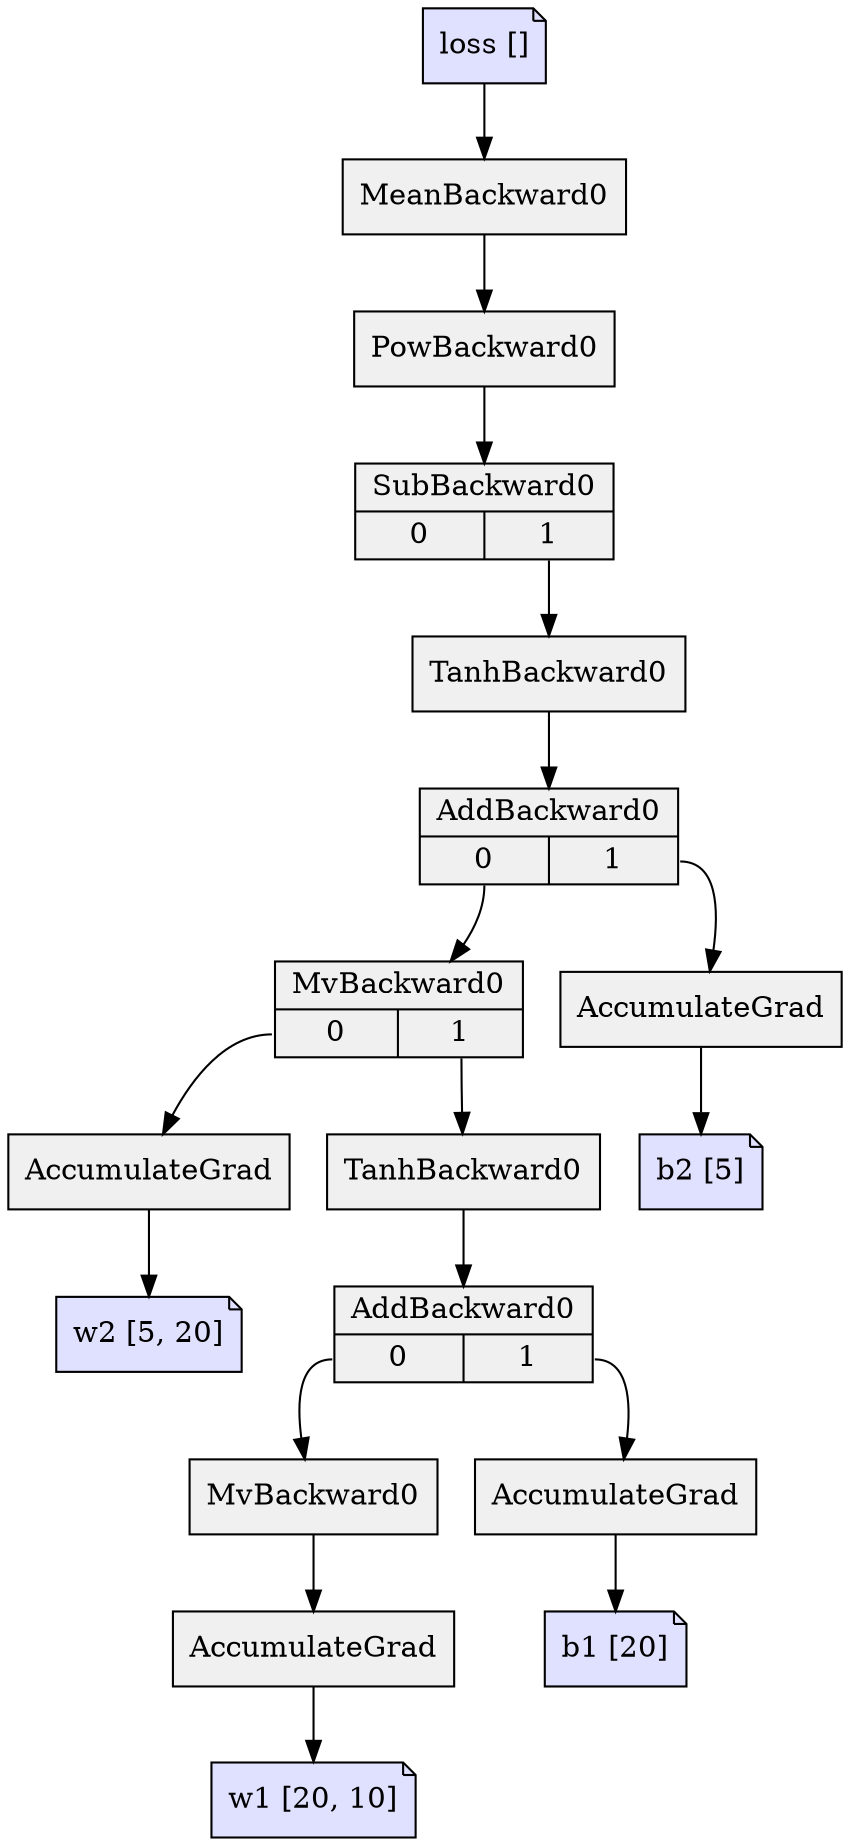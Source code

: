 digraph{
  1 [shape=note,style=filled, fillcolor="#e0e0ff",label="loss []"]
  2 [shape=record,style=filled, fillcolor="#f0f0f0",label="{ MeanBackward0 }"]
  3 [shape=record,style=filled, fillcolor="#f0f0f0",label="{ PowBackward0 }"]
  4 [shape=record,style=filled, fillcolor="#f0f0f0",label="{ SubBackward0 | { <output0> 0 | <output1> 1 }  }"]
  5 [shape=record,style=filled, fillcolor="#f0f0f0",label="{ TanhBackward0 }"]
  6 [shape=record,style=filled, fillcolor="#f0f0f0",label="{ AddBackward0 | { <output0> 0 | <output1> 1 }  }"]
  7 [shape=record,style=filled, fillcolor="#f0f0f0",label="{ MvBackward0 | { <output0> 0 | <output1> 1 }  }"]
  8 [shape=record,style=filled, fillcolor="#f0f0f0",label="{ AccumulateGrad }"]
  9 [shape=note,style=filled, fillcolor="#e0e0ff",label="w2 [5, 20]"]
  10 [shape=record,style=filled, fillcolor="#f0f0f0",label="{ TanhBackward0 }"]
  11 [shape=record,style=filled, fillcolor="#f0f0f0",label="{ AddBackward0 | { <output0> 0 | <output1> 1 }  }"]
  12 [shape=record,style=filled, fillcolor="#f0f0f0",label="{ MvBackward0 }"]
  13 [shape=record,style=filled, fillcolor="#f0f0f0",label="{ AccumulateGrad }"]
  14 [shape=note,style=filled, fillcolor="#e0e0ff",label="w1 [20, 10]"]
  15 [shape=record,style=filled, fillcolor="#f0f0f0",label="{ AccumulateGrad }"]
  16 [shape=note,style=filled, fillcolor="#e0e0ff",label="b1 [20]"]
  17 [shape=record,style=filled, fillcolor="#f0f0f0",label="{ AccumulateGrad }"]
  18 [shape=note,style=filled, fillcolor="#e0e0ff",label="b2 [5]"]
  8 -> 9
  7:output0 -> 8
  13 -> 14
  12 -> 13
  11:output0 -> 12
  15 -> 16
  11:output1 -> 15
  10 -> 11
  7:output1 -> 10
  6:output0 -> 7
  17 -> 18
  6:output1 -> 17
  5 -> 6
  4:output1 -> 5
  3 -> 4
  2 -> 3
  1 -> 2
}
